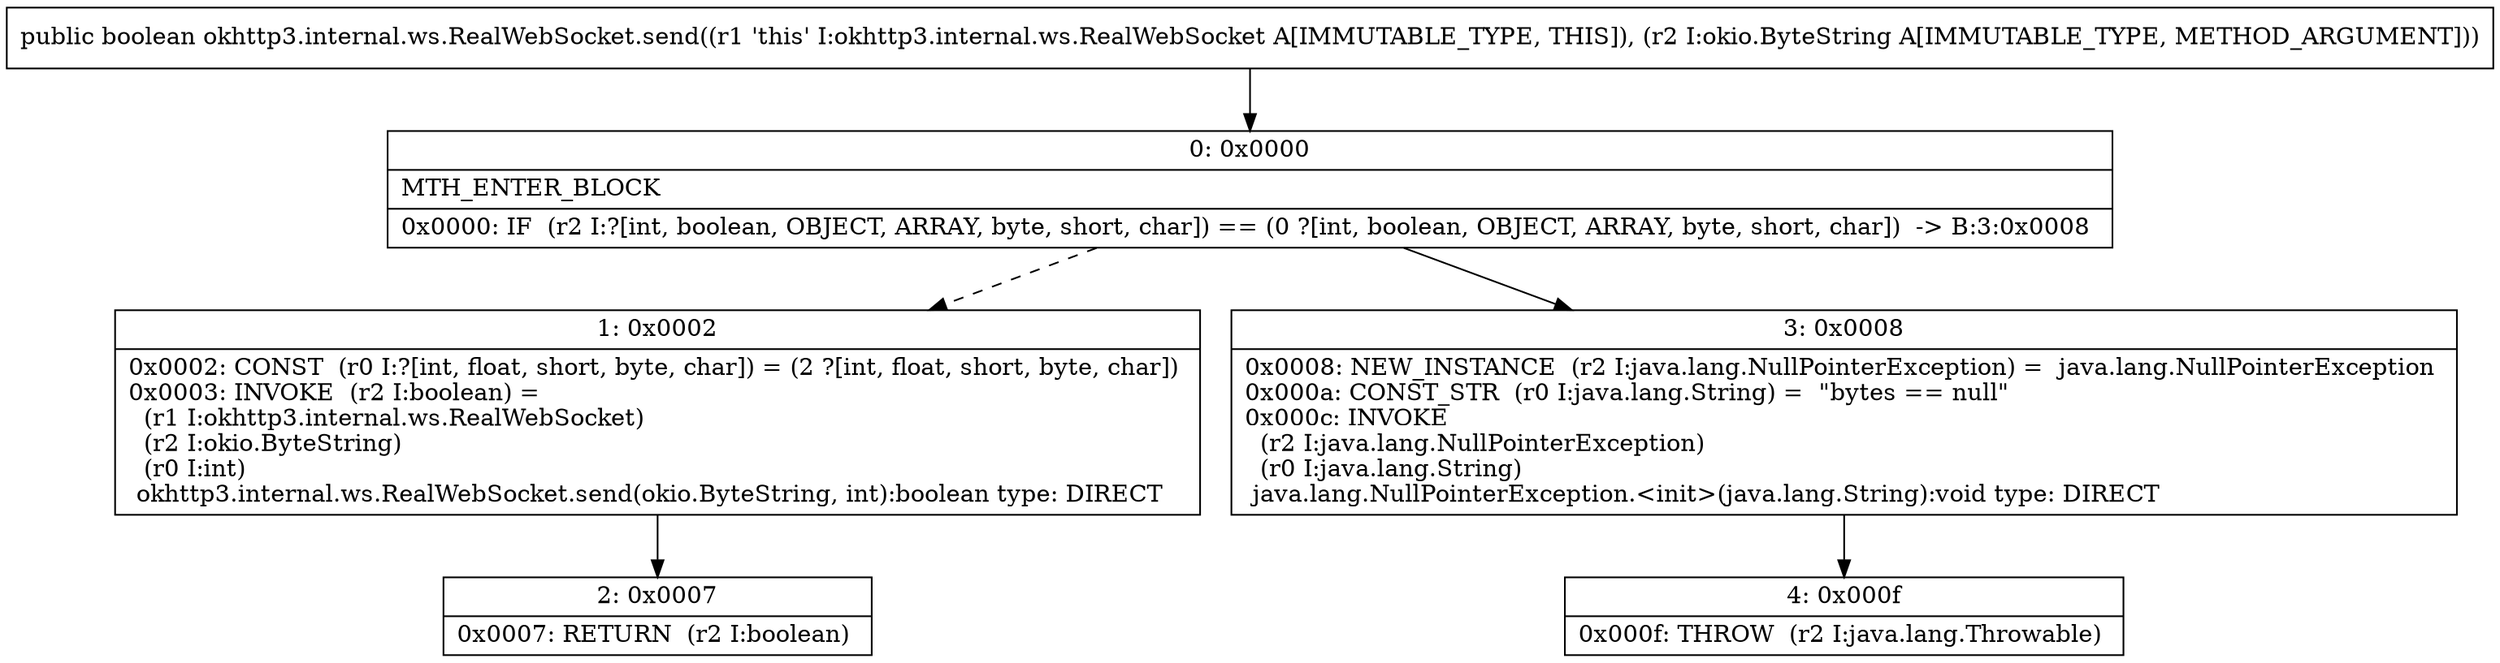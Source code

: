 digraph "CFG forokhttp3.internal.ws.RealWebSocket.send(Lokio\/ByteString;)Z" {
Node_0 [shape=record,label="{0\:\ 0x0000|MTH_ENTER_BLOCK\l|0x0000: IF  (r2 I:?[int, boolean, OBJECT, ARRAY, byte, short, char]) == (0 ?[int, boolean, OBJECT, ARRAY, byte, short, char])  \-\> B:3:0x0008 \l}"];
Node_1 [shape=record,label="{1\:\ 0x0002|0x0002: CONST  (r0 I:?[int, float, short, byte, char]) = (2 ?[int, float, short, byte, char]) \l0x0003: INVOKE  (r2 I:boolean) = \l  (r1 I:okhttp3.internal.ws.RealWebSocket)\l  (r2 I:okio.ByteString)\l  (r0 I:int)\l okhttp3.internal.ws.RealWebSocket.send(okio.ByteString, int):boolean type: DIRECT \l}"];
Node_2 [shape=record,label="{2\:\ 0x0007|0x0007: RETURN  (r2 I:boolean) \l}"];
Node_3 [shape=record,label="{3\:\ 0x0008|0x0008: NEW_INSTANCE  (r2 I:java.lang.NullPointerException) =  java.lang.NullPointerException \l0x000a: CONST_STR  (r0 I:java.lang.String) =  \"bytes == null\" \l0x000c: INVOKE  \l  (r2 I:java.lang.NullPointerException)\l  (r0 I:java.lang.String)\l java.lang.NullPointerException.\<init\>(java.lang.String):void type: DIRECT \l}"];
Node_4 [shape=record,label="{4\:\ 0x000f|0x000f: THROW  (r2 I:java.lang.Throwable) \l}"];
MethodNode[shape=record,label="{public boolean okhttp3.internal.ws.RealWebSocket.send((r1 'this' I:okhttp3.internal.ws.RealWebSocket A[IMMUTABLE_TYPE, THIS]), (r2 I:okio.ByteString A[IMMUTABLE_TYPE, METHOD_ARGUMENT])) }"];
MethodNode -> Node_0;
Node_0 -> Node_1[style=dashed];
Node_0 -> Node_3;
Node_1 -> Node_2;
Node_3 -> Node_4;
}

